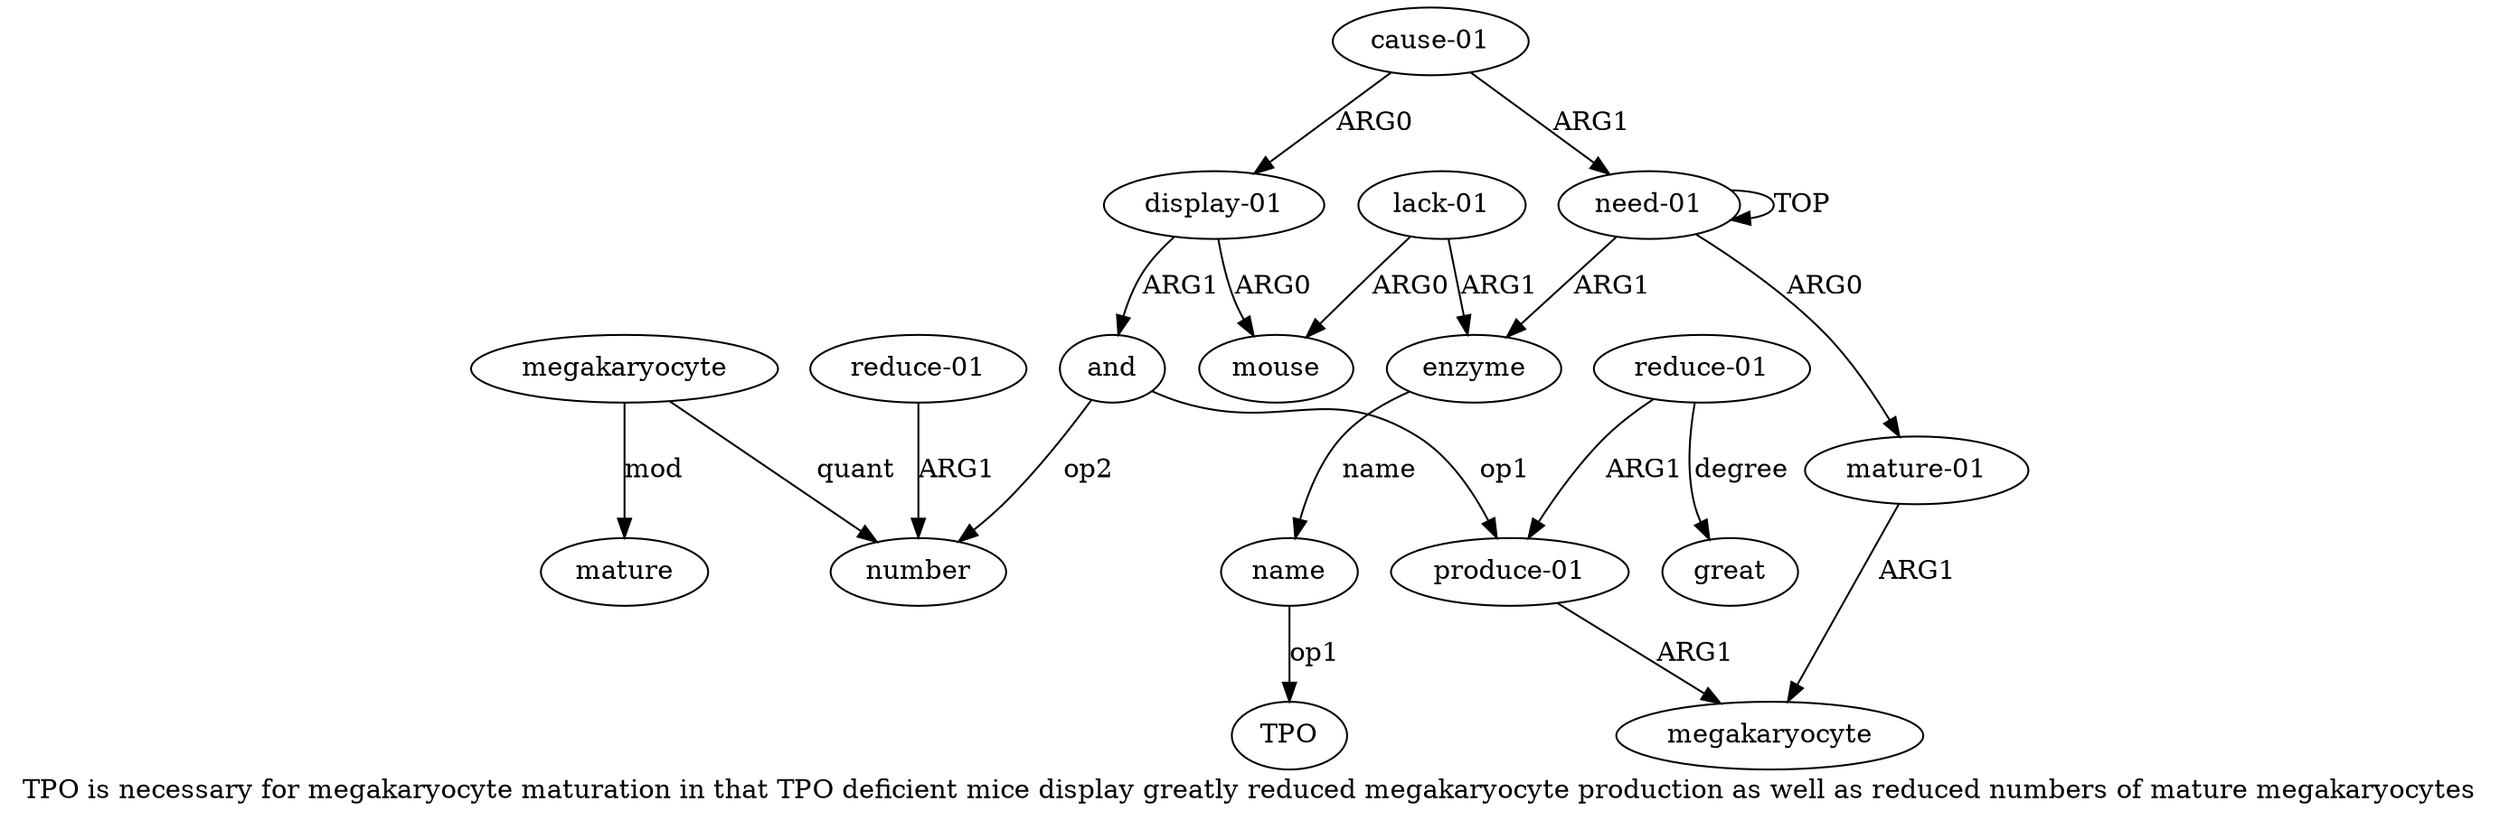 digraph  {
	graph [label="TPO is necessary for megakaryocyte maturation in that TPO deficient mice display greatly reduced megakaryocyte production as well \
as reduced numbers of mature megakaryocytes"];
	node [label="\N"];
	a15	 [color=black,
		gold_ind=15,
		gold_label=megakaryocyte,
		label=megakaryocyte,
		test_ind=15,
		test_label=megakaryocyte];
	a16	 [color=black,
		gold_ind=16,
		gold_label=mature,
		label=mature,
		test_ind=16,
		test_label=mature];
	a15 -> a16 [key=0,
	color=black,
	gold_label=mod,
	label=mod,
	test_label=mod];
a13 [color=black,
	gold_ind=13,
	gold_label=number,
	label=number,
	test_ind=13,
	test_label=number];
a15 -> a13 [key=0,
color=black,
gold_label=quant,
label=quant,
test_label=quant];
a14 [color=black,
gold_ind=14,
gold_label="reduce-01",
label="reduce-01",
test_ind=14,
test_label="reduce-01"];
a14 -> a13 [key=0,
color=black,
gold_label=ARG1,
label=ARG1,
test_label=ARG1];
a11 [color=black,
gold_ind=11,
gold_label="reduce-01",
label="reduce-01",
test_ind=11,
test_label="reduce-01"];
a10 [color=black,
gold_ind=10,
gold_label="produce-01",
label="produce-01",
test_ind=10,
test_label="produce-01"];
a11 -> a10 [key=0,
color=black,
gold_label=ARG1,
label=ARG1,
test_label=ARG1];
a12 [color=black,
gold_ind=12,
gold_label=great,
label=great,
test_ind=12,
test_label=great];
a11 -> a12 [key=0,
color=black,
gold_label=degree,
label=degree,
test_label=degree];
a2 [color=black,
gold_ind=2,
gold_label=megakaryocyte,
label=megakaryocyte,
test_ind=2,
test_label=megakaryocyte];
a10 -> a2 [key=0,
color=black,
gold_label=ARG1,
label=ARG1,
test_label=ARG1];
"a4 TPO" [color=black,
gold_ind=-1,
gold_label=TPO,
label=TPO,
test_ind=-1,
test_label=TPO];
a1 [color=black,
gold_ind=1,
gold_label="mature-01",
label="mature-01",
test_ind=1,
test_label="mature-01"];
a1 -> a2 [key=0,
color=black,
gold_label=ARG1,
label=ARG1,
test_label=ARG1];
a0 [color=black,
gold_ind=0,
gold_label="need-01",
label="need-01",
test_ind=0,
test_label="need-01"];
a0 -> a1 [key=0,
color=black,
gold_label=ARG0,
label=ARG0,
test_label=ARG0];
a0 -> a0 [key=0,
color=black,
gold_label=TOP,
label=TOP,
test_label=TOP];
a3 [color=black,
gold_ind=3,
gold_label=enzyme,
label=enzyme,
test_ind=3,
test_label=enzyme];
a0 -> a3 [key=0,
color=black,
gold_label=ARG1,
label=ARG1,
test_label=ARG1];
a4 [color=black,
gold_ind=4,
gold_label=name,
label=name,
test_ind=4,
test_label=name];
a3 -> a4 [key=0,
color=black,
gold_label=name,
label=name,
test_label=name];
a5 [color=black,
gold_ind=5,
gold_label="cause-01",
label="cause-01",
test_ind=5,
test_label="cause-01"];
a5 -> a0 [key=0,
color=black,
gold_label=ARG1,
label=ARG1,
test_label=ARG1];
a6 [color=black,
gold_ind=6,
gold_label="display-01",
label="display-01",
test_ind=6,
test_label="display-01"];
a5 -> a6 [key=0,
color=black,
gold_label=ARG0,
label=ARG0,
test_label=ARG0];
a4 -> "a4 TPO" [key=0,
color=black,
gold_label=op1,
label=op1,
test_label=op1];
a7 [color=black,
gold_ind=7,
gold_label=mouse,
label=mouse,
test_ind=7,
test_label=mouse];
a6 -> a7 [key=0,
color=black,
gold_label=ARG0,
label=ARG0,
test_label=ARG0];
a9 [color=black,
gold_ind=9,
gold_label=and,
label=and,
test_ind=9,
test_label=and];
a6 -> a9 [key=0,
color=black,
gold_label=ARG1,
label=ARG1,
test_label=ARG1];
a9 -> a10 [key=0,
color=black,
gold_label=op1,
label=op1,
test_label=op1];
a9 -> a13 [key=0,
color=black,
gold_label=op2,
label=op2,
test_label=op2];
a8 [color=black,
gold_ind=8,
gold_label="lack-01",
label="lack-01",
test_ind=8,
test_label="lack-01"];
a8 -> a3 [key=0,
color=black,
gold_label=ARG1,
label=ARG1,
test_label=ARG1];
a8 -> a7 [key=0,
color=black,
gold_label=ARG0,
label=ARG0,
test_label=ARG0];
}
